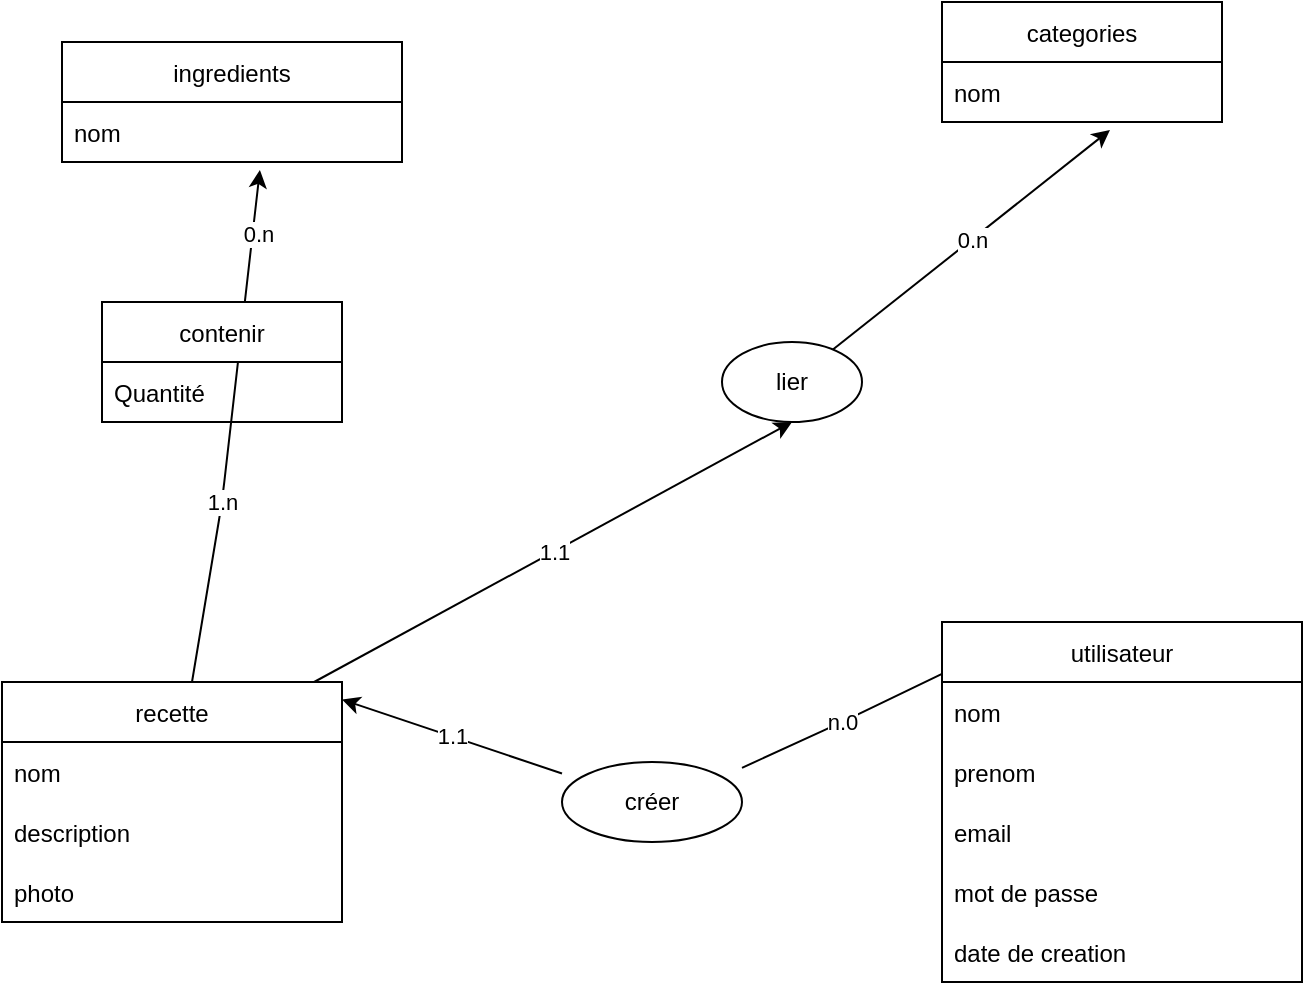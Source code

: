 <mxfile>
    <diagram id="_IBKvAG1iA8Q4fX3GdbU" name="MCD">
        <mxGraphModel dx="1284" dy="1190" grid="1" gridSize="10" guides="1" tooltips="1" connect="1" arrows="1" fold="1" page="0" pageScale="1" pageWidth="827" pageHeight="1169" math="0" shadow="0">
            <root>
                <mxCell id="0"/>
                <mxCell id="1" parent="0"/>
                <mxCell id="62FMJittDz8vvhvzdnaO-6" value="1.n" style="edgeStyle=none;html=1;entryX=0.582;entryY=1.133;entryDx=0;entryDy=0;entryPerimeter=0;" edge="1" parent="1" source="Rs1LrhEvOXvujVezOXX3-1" target="1CAXAxcUrHn8NrNz1cq5-6">
                    <mxGeometry x="-0.294" relative="1" as="geometry">
                        <mxPoint x="412.99" y="-76.01" as="targetPoint"/>
                        <Array as="points">
                            <mxPoint x="400" y="60"/>
                        </Array>
                        <mxPoint as="offset"/>
                    </mxGeometry>
                </mxCell>
                <mxCell id="62FMJittDz8vvhvzdnaO-12" value="0.n" style="edgeLabel;html=1;align=center;verticalAlign=middle;resizable=0;points=[];" vertex="1" connectable="0" parent="62FMJittDz8vvhvzdnaO-6">
                    <mxGeometry x="0.757" y="-2" relative="1" as="geometry">
                        <mxPoint as="offset"/>
                    </mxGeometry>
                </mxCell>
                <mxCell id="Rs1LrhEvOXvujVezOXX3-1" value="recette" style="swimlane;fontStyle=0;childLayout=stackLayout;horizontal=1;startSize=30;horizontalStack=0;resizeParent=1;resizeParentMax=0;resizeLast=0;collapsible=1;marginBottom=0;" vertex="1" parent="1">
                    <mxGeometry x="290" y="150" width="170" height="120" as="geometry"/>
                </mxCell>
                <mxCell id="Rs1LrhEvOXvujVezOXX3-2" value="nom" style="text;strokeColor=none;fillColor=none;align=left;verticalAlign=middle;spacingLeft=4;spacingRight=4;overflow=hidden;points=[[0,0.5],[1,0.5]];portConstraint=eastwest;rotatable=0;" vertex="1" parent="Rs1LrhEvOXvujVezOXX3-1">
                    <mxGeometry y="30" width="170" height="30" as="geometry"/>
                </mxCell>
                <mxCell id="Rs1LrhEvOXvujVezOXX3-3" value="description" style="text;strokeColor=none;fillColor=none;align=left;verticalAlign=middle;spacingLeft=4;spacingRight=4;overflow=hidden;points=[[0,0.5],[1,0.5]];portConstraint=eastwest;rotatable=0;" vertex="1" parent="Rs1LrhEvOXvujVezOXX3-1">
                    <mxGeometry y="60" width="170" height="30" as="geometry"/>
                </mxCell>
                <mxCell id="MCFXW-wFztPbIcugo4Tw-1" value="photo" style="text;strokeColor=none;fillColor=none;align=left;verticalAlign=middle;spacingLeft=4;spacingRight=4;overflow=hidden;points=[[0,0.5],[1,0.5]];portConstraint=eastwest;rotatable=0;" vertex="1" parent="Rs1LrhEvOXvujVezOXX3-1">
                    <mxGeometry y="90" width="170" height="30" as="geometry"/>
                </mxCell>
                <mxCell id="1CAXAxcUrHn8NrNz1cq5-5" value="ingredients" style="swimlane;fontStyle=0;childLayout=stackLayout;horizontal=1;startSize=30;horizontalStack=0;resizeParent=1;resizeParentMax=0;resizeLast=0;collapsible=1;marginBottom=0;" vertex="1" parent="1">
                    <mxGeometry x="320" y="-170" width="170" height="60" as="geometry"/>
                </mxCell>
                <mxCell id="1CAXAxcUrHn8NrNz1cq5-6" value="nom" style="text;strokeColor=none;fillColor=none;align=left;verticalAlign=middle;spacingLeft=4;spacingRight=4;overflow=hidden;points=[[0,0.5],[1,0.5]];portConstraint=eastwest;rotatable=0;" vertex="1" parent="1CAXAxcUrHn8NrNz1cq5-5">
                    <mxGeometry y="30" width="170" height="30" as="geometry"/>
                </mxCell>
                <mxCell id="62FMJittDz8vvhvzdnaO-16" value="1.1" style="edgeStyle=none;html=1;entryX=0.5;entryY=1;entryDx=0;entryDy=0;exitX=0.918;exitY=0;exitDx=0;exitDy=0;exitPerimeter=0;" edge="1" parent="1" source="Rs1LrhEvOXvujVezOXX3-1" target="62FMJittDz8vvhvzdnaO-15">
                    <mxGeometry relative="1" as="geometry"/>
                </mxCell>
                <mxCell id="1CAXAxcUrHn8NrNz1cq5-9" value="utilisateur" style="swimlane;fontStyle=0;childLayout=stackLayout;horizontal=1;startSize=30;horizontalStack=0;resizeParent=1;resizeParentMax=0;resizeLast=0;collapsible=1;marginBottom=0;" vertex="1" parent="1">
                    <mxGeometry x="760" y="120" width="180" height="180" as="geometry"/>
                </mxCell>
                <mxCell id="1CAXAxcUrHn8NrNz1cq5-10" value="nom" style="text;strokeColor=none;fillColor=none;align=left;verticalAlign=middle;spacingLeft=4;spacingRight=4;overflow=hidden;points=[[0,0.5],[1,0.5]];portConstraint=eastwest;rotatable=0;" vertex="1" parent="1CAXAxcUrHn8NrNz1cq5-9">
                    <mxGeometry y="30" width="180" height="30" as="geometry"/>
                </mxCell>
                <mxCell id="1CAXAxcUrHn8NrNz1cq5-11" value="prenom" style="text;strokeColor=none;fillColor=none;align=left;verticalAlign=middle;spacingLeft=4;spacingRight=4;overflow=hidden;points=[[0,0.5],[1,0.5]];portConstraint=eastwest;rotatable=0;" vertex="1" parent="1CAXAxcUrHn8NrNz1cq5-9">
                    <mxGeometry y="60" width="180" height="30" as="geometry"/>
                </mxCell>
                <mxCell id="1CAXAxcUrHn8NrNz1cq5-13" value="email" style="text;strokeColor=none;fillColor=none;align=left;verticalAlign=middle;spacingLeft=4;spacingRight=4;overflow=hidden;points=[[0,0.5],[1,0.5]];portConstraint=eastwest;rotatable=0;" vertex="1" parent="1CAXAxcUrHn8NrNz1cq5-9">
                    <mxGeometry y="90" width="180" height="30" as="geometry"/>
                </mxCell>
                <mxCell id="1CAXAxcUrHn8NrNz1cq5-14" value="mot de passe" style="text;strokeColor=none;fillColor=none;align=left;verticalAlign=middle;spacingLeft=4;spacingRight=4;overflow=hidden;points=[[0,0.5],[1,0.5]];portConstraint=eastwest;rotatable=0;" vertex="1" parent="1CAXAxcUrHn8NrNz1cq5-9">
                    <mxGeometry y="120" width="180" height="30" as="geometry"/>
                </mxCell>
                <mxCell id="1CAXAxcUrHn8NrNz1cq5-12" value="date de creation" style="text;strokeColor=none;fillColor=none;align=left;verticalAlign=middle;spacingLeft=4;spacingRight=4;overflow=hidden;points=[[0,0.5],[1,0.5]];portConstraint=eastwest;rotatable=0;" vertex="1" parent="1CAXAxcUrHn8NrNz1cq5-9">
                    <mxGeometry y="150" width="180" height="30" as="geometry"/>
                </mxCell>
                <mxCell id="62FMJittDz8vvhvzdnaO-5" value="1.1" style="edgeStyle=none;html=1;entryX=1;entryY=0.073;entryDx=0;entryDy=0;entryPerimeter=0;exitX=0;exitY=0.144;exitDx=0;exitDy=0;exitPerimeter=0;startArrow=none;" edge="1" parent="1" source="62FMJittDz8vvhvzdnaO-7" target="Rs1LrhEvOXvujVezOXX3-1">
                    <mxGeometry relative="1" as="geometry"/>
                </mxCell>
                <mxCell id="62FMJittDz8vvhvzdnaO-7" value="créer" style="ellipse;whiteSpace=wrap;html=1;" vertex="1" parent="1">
                    <mxGeometry x="570" y="190" width="90" height="40" as="geometry"/>
                </mxCell>
                <mxCell id="62FMJittDz8vvhvzdnaO-8" value="n.0" style="edgeStyle=none;html=1;entryX=1;entryY=0.073;entryDx=0;entryDy=0;entryPerimeter=0;exitX=0;exitY=0.144;exitDx=0;exitDy=0;exitPerimeter=0;endArrow=none;" edge="1" parent="1" source="1CAXAxcUrHn8NrNz1cq5-9" target="62FMJittDz8vvhvzdnaO-7">
                    <mxGeometry relative="1" as="geometry">
                        <mxPoint x="630" y="60.92" as="sourcePoint"/>
                        <mxPoint x="500" y="60.95" as="targetPoint"/>
                        <Array as="points">
                            <mxPoint x="710" y="170"/>
                        </Array>
                    </mxGeometry>
                </mxCell>
                <mxCell id="62FMJittDz8vvhvzdnaO-17" value="0.n" style="edgeStyle=none;html=1;entryX=0.6;entryY=1.133;entryDx=0;entryDy=0;entryPerimeter=0;" edge="1" parent="1" source="62FMJittDz8vvhvzdnaO-15" target="62FMJittDz8vvhvzdnaO-21">
                    <mxGeometry relative="1" as="geometry">
                        <mxPoint x="845" y="-70" as="targetPoint"/>
                    </mxGeometry>
                </mxCell>
                <mxCell id="62FMJittDz8vvhvzdnaO-15" value="lier" style="ellipse;whiteSpace=wrap;html=1;" vertex="1" parent="1">
                    <mxGeometry x="650" y="-20" width="70" height="40" as="geometry"/>
                </mxCell>
                <mxCell id="62FMJittDz8vvhvzdnaO-20" value="categories" style="swimlane;fontStyle=0;childLayout=stackLayout;horizontal=1;startSize=30;horizontalStack=0;resizeParent=1;resizeParentMax=0;resizeLast=0;collapsible=1;marginBottom=0;" vertex="1" parent="1">
                    <mxGeometry x="760" y="-190" width="140" height="60" as="geometry"/>
                </mxCell>
                <mxCell id="62FMJittDz8vvhvzdnaO-21" value="nom" style="text;strokeColor=none;fillColor=none;align=left;verticalAlign=middle;spacingLeft=4;spacingRight=4;overflow=hidden;points=[[0,0.5],[1,0.5]];portConstraint=eastwest;rotatable=0;" vertex="1" parent="62FMJittDz8vvhvzdnaO-20">
                    <mxGeometry y="30" width="140" height="30" as="geometry"/>
                </mxCell>
                <mxCell id="62FMJittDz8vvhvzdnaO-25" value="contenir" style="swimlane;fontStyle=0;childLayout=stackLayout;horizontal=1;startSize=30;horizontalStack=0;resizeParent=1;resizeParentMax=0;resizeLast=0;collapsible=1;marginBottom=0;" vertex="1" parent="1">
                    <mxGeometry x="340" y="-40" width="120" height="60" as="geometry"/>
                </mxCell>
                <mxCell id="62FMJittDz8vvhvzdnaO-26" value="Quantité" style="text;strokeColor=none;fillColor=none;align=left;verticalAlign=middle;spacingLeft=4;spacingRight=4;overflow=hidden;points=[[0,0.5],[1,0.5]];portConstraint=eastwest;rotatable=0;" vertex="1" parent="62FMJittDz8vvhvzdnaO-25">
                    <mxGeometry y="30" width="120" height="30" as="geometry"/>
                </mxCell>
            </root>
        </mxGraphModel>
    </diagram>
    <diagram id="qSaUj935az9j043oc2Hq" name="MLD">
        <mxGraphModel dx="677" dy="572" grid="1" gridSize="10" guides="1" tooltips="1" connect="1" arrows="1" fold="1" page="1" pageScale="1" pageWidth="827" pageHeight="1169" math="0" shadow="0">
            <root>
                <mxCell id="R9n2ZZHcBTKXqGS1CNbB-0"/>
                <mxCell id="R9n2ZZHcBTKXqGS1CNbB-1" parent="R9n2ZZHcBTKXqGS1CNbB-0"/>
                <mxCell id="Vrqj1Y5U4wgHQlJJCcb2-2" value="recette" style="swimlane;fontStyle=0;childLayout=stackLayout;horizontal=1;startSize=30;horizontalStack=0;resizeParent=1;resizeParentMax=0;resizeLast=0;collapsible=1;marginBottom=0;" vertex="1" parent="R9n2ZZHcBTKXqGS1CNbB-1">
                    <mxGeometry x="350" y="220" width="170" height="210" as="geometry"/>
                </mxCell>
                <mxCell id="Vrqj1Y5U4wgHQlJJCcb2-3" value="id INT (pk)" style="text;strokeColor=#001DBC;fillColor=#0050ef;align=left;verticalAlign=middle;spacingLeft=4;spacingRight=4;overflow=hidden;points=[[0,0.5],[1,0.5]];portConstraint=eastwest;rotatable=0;fontColor=#ffffff;" vertex="1" parent="Vrqj1Y5U4wgHQlJJCcb2-2">
                    <mxGeometry y="30" width="170" height="30" as="geometry"/>
                </mxCell>
                <mxCell id="Vrqj1Y5U4wgHQlJJCcb2-27" value="utilisateur_id (fk)" style="text;strokeColor=#A50040;fillColor=#d80073;align=left;verticalAlign=middle;spacingLeft=4;spacingRight=4;overflow=hidden;points=[[0,0.5],[1,0.5]];portConstraint=eastwest;rotatable=0;fontColor=#ffffff;" vertex="1" parent="Vrqj1Y5U4wgHQlJJCcb2-2">
                    <mxGeometry y="60" width="170" height="30" as="geometry"/>
                </mxCell>
                <mxCell id="Vrqj1Y5U4wgHQlJJCcb2-26" value="categorie_id INT (fk)" style="text;strokeColor=#A50040;fillColor=#d80073;align=left;verticalAlign=middle;spacingLeft=4;spacingRight=4;overflow=hidden;points=[[0,0.5],[1,0.5]];portConstraint=eastwest;rotatable=0;fontColor=#ffffff;" vertex="1" parent="Vrqj1Y5U4wgHQlJJCcb2-2">
                    <mxGeometry y="90" width="170" height="30" as="geometry"/>
                </mxCell>
                <mxCell id="Vrqj1Y5U4wgHQlJJCcb2-4" value="nom VARCHAR (120)" style="text;strokeColor=none;fillColor=none;align=left;verticalAlign=middle;spacingLeft=4;spacingRight=4;overflow=hidden;points=[[0,0.5],[1,0.5]];portConstraint=eastwest;rotatable=0;" vertex="1" parent="Vrqj1Y5U4wgHQlJJCcb2-2">
                    <mxGeometry y="120" width="170" height="30" as="geometry"/>
                </mxCell>
                <mxCell id="Vrqj1Y5U4wgHQlJJCcb2-28" value="description TEXT" style="text;strokeColor=none;fillColor=none;align=left;verticalAlign=middle;spacingLeft=4;spacingRight=4;overflow=hidden;points=[[0,0.5],[1,0.5]];portConstraint=eastwest;rotatable=0;" vertex="1" parent="Vrqj1Y5U4wgHQlJJCcb2-2">
                    <mxGeometry y="150" width="170" height="30" as="geometry"/>
                </mxCell>
                <mxCell id="Vrqj1Y5U4wgHQlJJCcb2-5" value="image VARCHAR (255)" style="text;strokeColor=none;fillColor=none;align=left;verticalAlign=middle;spacingLeft=4;spacingRight=4;overflow=hidden;points=[[0,0.5],[1,0.5]];portConstraint=eastwest;rotatable=0;" vertex="1" parent="Vrqj1Y5U4wgHQlJJCcb2-2">
                    <mxGeometry y="180" width="170" height="30" as="geometry"/>
                </mxCell>
                <mxCell id="Vrqj1Y5U4wgHQlJJCcb2-6" value="ingredients" style="swimlane;fontStyle=0;childLayout=stackLayout;horizontal=1;startSize=30;horizontalStack=0;resizeParent=1;resizeParentMax=0;resizeLast=0;collapsible=1;marginBottom=0;" vertex="1" parent="R9n2ZZHcBTKXqGS1CNbB-1">
                    <mxGeometry x="570" y="650" width="170" height="90" as="geometry"/>
                </mxCell>
                <mxCell id="Vrqj1Y5U4wgHQlJJCcb2-7" value="id INT (pk)" style="text;strokeColor=#001DBC;fillColor=#0050ef;align=left;verticalAlign=middle;spacingLeft=4;spacingRight=4;overflow=hidden;points=[[0,0.5],[1,0.5]];portConstraint=eastwest;rotatable=0;fontColor=#ffffff;" vertex="1" parent="Vrqj1Y5U4wgHQlJJCcb2-6">
                    <mxGeometry y="30" width="170" height="30" as="geometry"/>
                </mxCell>
                <mxCell id="A8fHzLYMiSxlpu7F5eBw-3" value="ingredient VARCHAR (50)" style="text;strokeColor=none;fillColor=none;align=left;verticalAlign=middle;spacingLeft=4;spacingRight=4;overflow=hidden;points=[[0,0.5],[1,0.5]];portConstraint=eastwest;rotatable=0;" vertex="1" parent="Vrqj1Y5U4wgHQlJJCcb2-6">
                    <mxGeometry y="60" width="170" height="30" as="geometry"/>
                </mxCell>
                <mxCell id="Vrqj1Y5U4wgHQlJJCcb2-9" value="utilisateur" style="swimlane;fontStyle=0;childLayout=stackLayout;horizontal=1;startSize=30;horizontalStack=0;resizeParent=1;resizeParentMax=0;resizeLast=0;collapsible=1;marginBottom=0;" vertex="1" parent="R9n2ZZHcBTKXqGS1CNbB-1">
                    <mxGeometry x="40" y="170" width="180" height="210" as="geometry"/>
                </mxCell>
                <mxCell id="Vrqj1Y5U4wgHQlJJCcb2-25" value="id INT (pk)" style="text;strokeColor=#001DBC;fillColor=#0050ef;align=left;verticalAlign=middle;spacingLeft=4;spacingRight=4;overflow=hidden;points=[[0,0.5],[1,0.5]];portConstraint=eastwest;rotatable=0;fontColor=#ffffff;" vertex="1" parent="Vrqj1Y5U4wgHQlJJCcb2-9">
                    <mxGeometry y="30" width="180" height="30" as="geometry"/>
                </mxCell>
                <mxCell id="Vrqj1Y5U4wgHQlJJCcb2-10" value="nom VARCHAR(50)" style="text;strokeColor=none;fillColor=none;align=left;verticalAlign=middle;spacingLeft=4;spacingRight=4;overflow=hidden;points=[[0,0.5],[1,0.5]];portConstraint=eastwest;rotatable=0;" vertex="1" parent="Vrqj1Y5U4wgHQlJJCcb2-9">
                    <mxGeometry y="60" width="180" height="30" as="geometry"/>
                </mxCell>
                <mxCell id="Vrqj1Y5U4wgHQlJJCcb2-11" value="prenom VARCHAR(30)" style="text;strokeColor=none;fillColor=none;align=left;verticalAlign=middle;spacingLeft=4;spacingRight=4;overflow=hidden;points=[[0,0.5],[1,0.5]];portConstraint=eastwest;rotatable=0;" vertex="1" parent="Vrqj1Y5U4wgHQlJJCcb2-9">
                    <mxGeometry y="90" width="180" height="30" as="geometry"/>
                </mxCell>
                <mxCell id="Vrqj1Y5U4wgHQlJJCcb2-12" value="email VARCHAR(120)" style="text;strokeColor=none;fillColor=none;align=left;verticalAlign=middle;spacingLeft=4;spacingRight=4;overflow=hidden;points=[[0,0.5],[1,0.5]];portConstraint=eastwest;rotatable=0;" vertex="1" parent="Vrqj1Y5U4wgHQlJJCcb2-9">
                    <mxGeometry y="120" width="180" height="30" as="geometry"/>
                </mxCell>
                <mxCell id="Vrqj1Y5U4wgHQlJJCcb2-13" value="mot_de_passe VARCHAR(32)" style="text;strokeColor=none;fillColor=none;align=left;verticalAlign=middle;spacingLeft=4;spacingRight=4;overflow=hidden;points=[[0,0.5],[1,0.5]];portConstraint=eastwest;rotatable=0;" vertex="1" parent="Vrqj1Y5U4wgHQlJJCcb2-9">
                    <mxGeometry y="150" width="180" height="30" as="geometry"/>
                </mxCell>
                <mxCell id="Vrqj1Y5U4wgHQlJJCcb2-14" value="date_de_creation DATE" style="text;strokeColor=none;fillColor=none;align=left;verticalAlign=middle;spacingLeft=4;spacingRight=4;overflow=hidden;points=[[0,0.5],[1,0.5]];portConstraint=eastwest;rotatable=0;" vertex="1" parent="Vrqj1Y5U4wgHQlJJCcb2-9">
                    <mxGeometry y="180" width="180" height="30" as="geometry"/>
                </mxCell>
                <mxCell id="A8fHzLYMiSxlpu7F5eBw-2" style="edgeStyle=none;html=1;entryX=1;entryY=0.5;entryDx=0;entryDy=0;startArrow=ERmandOne;startFill=0;endArrow=ERoneToMany;endFill=0;" edge="1" parent="R9n2ZZHcBTKXqGS1CNbB-1" source="Vrqj1Y5U4wgHQlJJCcb2-20" target="Vrqj1Y5U4wgHQlJJCcb2-26">
                    <mxGeometry relative="1" as="geometry">
                        <Array as="points">
                            <mxPoint x="640" y="165"/>
                            <mxPoint x="590" y="200"/>
                        </Array>
                    </mxGeometry>
                </mxCell>
                <mxCell id="Vrqj1Y5U4wgHQlJJCcb2-20" value="categories" style="swimlane;fontStyle=0;childLayout=stackLayout;horizontal=1;startSize=30;horizontalStack=0;resizeParent=1;resizeParentMax=0;resizeLast=0;collapsible=1;marginBottom=0;" vertex="1" parent="R9n2ZZHcBTKXqGS1CNbB-1">
                    <mxGeometry x="560" y="80" width="140" height="90" as="geometry"/>
                </mxCell>
                <mxCell id="Vrqj1Y5U4wgHQlJJCcb2-21" value="id_categorie INT (pk)" style="text;strokeColor=#001DBC;fillColor=#0050ef;align=left;verticalAlign=middle;spacingLeft=4;spacingRight=4;overflow=hidden;points=[[0,0.5],[1,0.5]];portConstraint=eastwest;rotatable=0;fontColor=#ffffff;" vertex="1" parent="Vrqj1Y5U4wgHQlJJCcb2-20">
                    <mxGeometry y="30" width="140" height="30" as="geometry"/>
                </mxCell>
                <mxCell id="A8fHzLYMiSxlpu7F5eBw-0" value="libelle VARCHAR (50)" style="text;strokeColor=none;fillColor=none;align=left;verticalAlign=middle;spacingLeft=4;spacingRight=4;overflow=hidden;points=[[0,0.5],[1,0.5]];portConstraint=eastwest;rotatable=0;" vertex="1" parent="Vrqj1Y5U4wgHQlJJCcb2-20">
                    <mxGeometry y="60" width="140" height="30" as="geometry"/>
                </mxCell>
                <mxCell id="Vrqj1Y5U4wgHQlJJCcb2-30" style="edgeStyle=none;html=1;entryX=0;entryY=0.5;entryDx=0;entryDy=0;endArrow=ERoneToMany;endFill=0;startArrow=ERmandOne;startFill=0;exitX=1;exitY=0.25;exitDx=0;exitDy=0;" edge="1" parent="R9n2ZZHcBTKXqGS1CNbB-1" source="Vrqj1Y5U4wgHQlJJCcb2-9" target="Vrqj1Y5U4wgHQlJJCcb2-27">
                    <mxGeometry relative="1" as="geometry"/>
                </mxCell>
                <mxCell id="oDqJC_WjWV7SMIAnqd2H-0" value="recette_ingredients" style="swimlane;fontStyle=0;childLayout=stackLayout;horizontal=1;startSize=30;horizontalStack=0;resizeParent=1;resizeParentMax=0;resizeLast=0;collapsible=1;marginBottom=0;" vertex="1" parent="R9n2ZZHcBTKXqGS1CNbB-1">
                    <mxGeometry x="180" y="570" width="140" height="150" as="geometry"/>
                </mxCell>
                <mxCell id="G0b3Uhgn7AE88Tt9Z4ym-0" value="id INT (pk)" style="text;strokeColor=#001DBC;fillColor=#0050ef;align=left;verticalAlign=middle;spacingLeft=4;spacingRight=4;overflow=hidden;points=[[0,0.5],[1,0.5]];portConstraint=eastwest;rotatable=0;fontColor=#ffffff;" vertex="1" parent="oDqJC_WjWV7SMIAnqd2H-0">
                    <mxGeometry y="30" width="140" height="30" as="geometry"/>
                </mxCell>
                <mxCell id="oDqJC_WjWV7SMIAnqd2H-1" value="id_ingredients (fk)" style="text;strokeColor=#A50040;fillColor=#d80073;align=left;verticalAlign=middle;spacingLeft=4;spacingRight=4;overflow=hidden;points=[[0,0.5],[1,0.5]];portConstraint=eastwest;rotatable=0;fontColor=#ffffff;" vertex="1" parent="oDqJC_WjWV7SMIAnqd2H-0">
                    <mxGeometry y="60" width="140" height="30" as="geometry"/>
                </mxCell>
                <mxCell id="kLckxNhlvWsPYquvOSVA-0" value="id_recette (fk)" style="text;strokeColor=#A50040;fillColor=#d80073;align=left;verticalAlign=middle;spacingLeft=4;spacingRight=4;overflow=hidden;points=[[0,0.5],[1,0.5]];portConstraint=eastwest;rotatable=0;fontColor=#ffffff;" vertex="1" parent="oDqJC_WjWV7SMIAnqd2H-0">
                    <mxGeometry y="90" width="140" height="30" as="geometry"/>
                </mxCell>
                <mxCell id="oDqJC_WjWV7SMIAnqd2H-2" value="quantiter INT" style="text;strokeColor=none;fillColor=none;align=left;verticalAlign=middle;spacingLeft=4;spacingRight=4;overflow=hidden;points=[[0,0.5],[1,0.5]];portConstraint=eastwest;rotatable=0;" vertex="1" parent="oDqJC_WjWV7SMIAnqd2H-0">
                    <mxGeometry y="120" width="140" height="30" as="geometry"/>
                </mxCell>
                <mxCell id="kLckxNhlvWsPYquvOSVA-1" style="edgeStyle=none;html=1;startArrow=ERmandOne;startFill=0;endArrow=ERoneToMany;endFill=0;entryX=0;entryY=0.5;entryDx=0;entryDy=0;" edge="1" parent="R9n2ZZHcBTKXqGS1CNbB-1" source="Vrqj1Y5U4wgHQlJJCcb2-3" target="kLckxNhlvWsPYquvOSVA-0">
                    <mxGeometry relative="1" as="geometry">
                        <mxPoint x="620" y="265" as="targetPoint"/>
                        <Array as="points">
                            <mxPoint x="590" y="265"/>
                            <mxPoint x="550" y="460"/>
                            <mxPoint x="70" y="570"/>
                        </Array>
                    </mxGeometry>
                </mxCell>
                <mxCell id="G0b3Uhgn7AE88Tt9Z4ym-2" style="edgeStyle=none;html=1;entryX=1;entryY=0.5;entryDx=0;entryDy=0;startArrow=ERmandOne;startFill=0;endArrow=ERoneToMany;endFill=0;exitX=0;exitY=0.5;exitDx=0;exitDy=0;" edge="1" parent="R9n2ZZHcBTKXqGS1CNbB-1" source="Vrqj1Y5U4wgHQlJJCcb2-7" target="oDqJC_WjWV7SMIAnqd2H-0">
                    <mxGeometry relative="1" as="geometry"/>
                </mxCell>
            </root>
        </mxGraphModel>
    </diagram>
</mxfile>